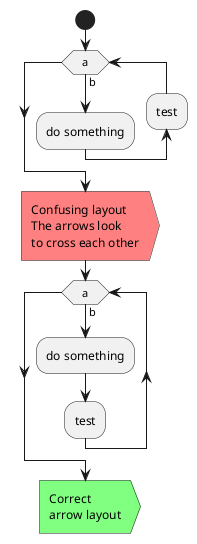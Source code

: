 {
  "sha1": "74lwlnsdq4wrwmdwx2zju3o3cg3neqy",
  "insertion": {
    "when": "2024-05-30T20:48:21.122Z",
    "url": "https://forum.plantuml.net/11250/backward-for-while-confusing-arrow-layout-on-continuation",
    "user": "plantuml@gmail.com"
  }
}
@startuml
start

while(a)is(b)
   :do something;
   backward:test;
endwhile

#FF8080:Confusing layout
The arrows look
to cross each other>

while(a)is(b)
   :do something;
   :test;
endwhile

#80FF80:Correct
arrow layout>
@enduml
